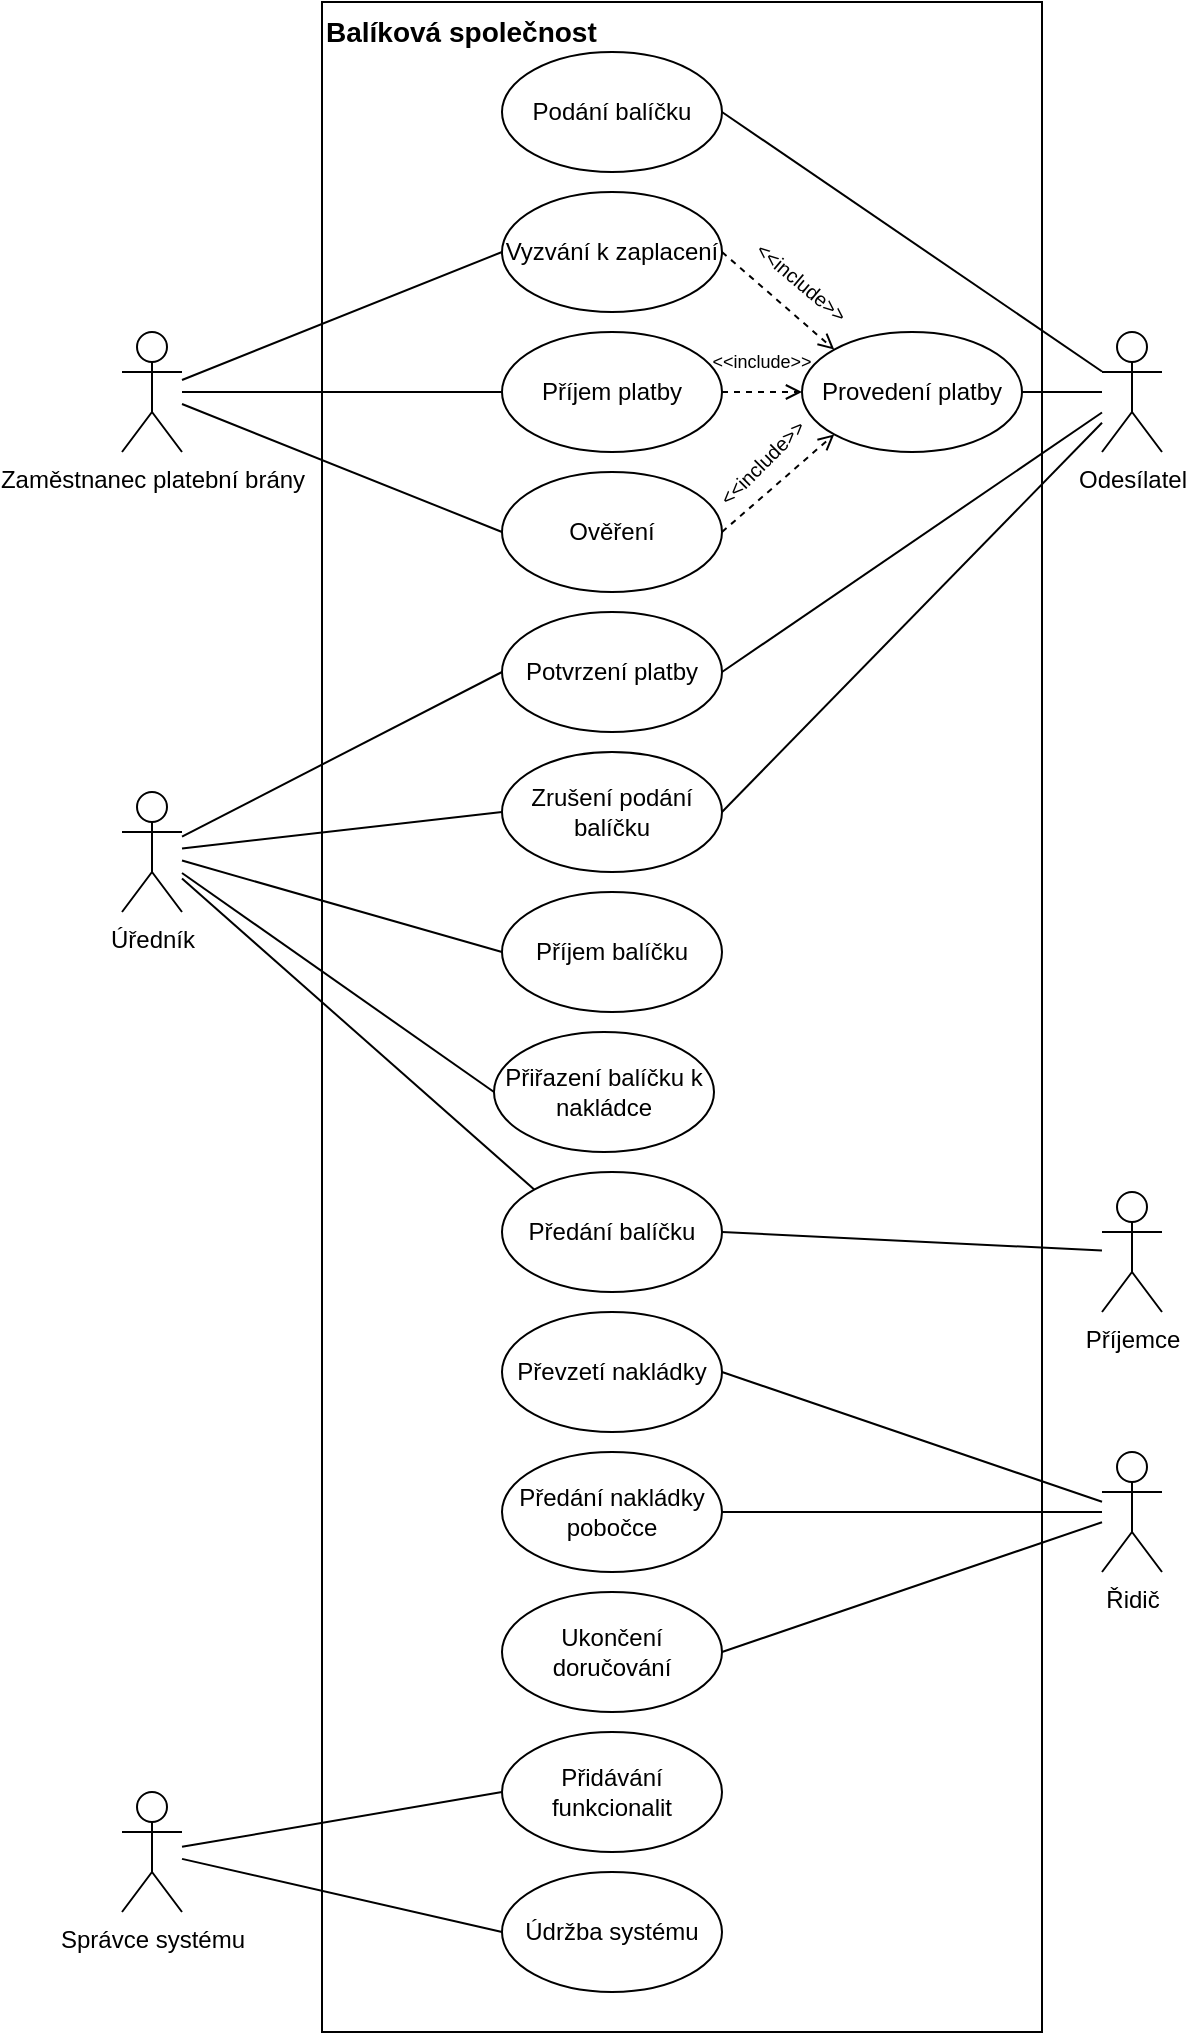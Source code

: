 <mxfile version="20.6.0" type="device"><diagram id="tyh3BbqqU5Aa6YJ-12lD" name="Stránka-1"><mxGraphModel dx="1422" dy="762" grid="1" gridSize="10" guides="1" tooltips="1" connect="1" arrows="1" fold="1" page="1" pageScale="1" pageWidth="827" pageHeight="1169" math="0" shadow="0"><root><mxCell id="0"/><mxCell id="1" parent="0"/><mxCell id="Qde1e1kA7MSNwPP84bWM-2" value="Odesílatel" style="shape=umlActor;verticalLabelPosition=bottom;verticalAlign=top;html=1;outlineConnect=0;" vertex="1" parent="1"><mxGeometry x="610" y="180" width="30" height="60" as="geometry"/></mxCell><mxCell id="Qde1e1kA7MSNwPP84bWM-3" value="Příjemce" style="shape=umlActor;verticalLabelPosition=bottom;verticalAlign=top;html=1;outlineConnect=0;" vertex="1" parent="1"><mxGeometry x="610" y="610" width="30" height="60" as="geometry"/></mxCell><mxCell id="Qde1e1kA7MSNwPP84bWM-4" value="Balíková společnost" style="rounded=0;whiteSpace=wrap;html=1;align=left;labelPosition=center;verticalLabelPosition=middle;verticalAlign=top;fontStyle=1;fontSize=14;" vertex="1" parent="1"><mxGeometry x="220" y="15" width="360" height="1015" as="geometry"/></mxCell><mxCell id="Qde1e1kA7MSNwPP84bWM-1" value="Podání balíčku" style="ellipse;whiteSpace=wrap;html=1;" vertex="1" parent="1"><mxGeometry x="310" y="40" width="110" height="60" as="geometry"/></mxCell><mxCell id="Qde1e1kA7MSNwPP84bWM-5" value="Zrušení podání balíčku" style="ellipse;whiteSpace=wrap;html=1;" vertex="1" parent="1"><mxGeometry x="310" y="390" width="110" height="60" as="geometry"/></mxCell><mxCell id="Qde1e1kA7MSNwPP84bWM-6" value="Provedení platby" style="ellipse;whiteSpace=wrap;html=1;" vertex="1" parent="1"><mxGeometry x="460" y="180" width="110" height="60" as="geometry"/></mxCell><mxCell id="Qde1e1kA7MSNwPP84bWM-7" value="Úředník" style="shape=umlActor;verticalLabelPosition=bottom;verticalAlign=top;html=1;outlineConnect=0;" vertex="1" parent="1"><mxGeometry x="120" y="410" width="30" height="60" as="geometry"/></mxCell><mxCell id="Qde1e1kA7MSNwPP84bWM-8" value="Příjem balíčku" style="ellipse;whiteSpace=wrap;html=1;" vertex="1" parent="1"><mxGeometry x="310" y="460" width="110" height="60" as="geometry"/></mxCell><mxCell id="Qde1e1kA7MSNwPP84bWM-9" value="Přiřazení balíčku k nakládce" style="ellipse;whiteSpace=wrap;html=1;" vertex="1" parent="1"><mxGeometry x="306" y="530" width="110" height="60" as="geometry"/></mxCell><mxCell id="Qde1e1kA7MSNwPP84bWM-10" value="" style="endArrow=none;html=1;rounded=0;fontSize=14;exitX=1;exitY=0.5;exitDx=0;exitDy=0;" edge="1" parent="1" source="Qde1e1kA7MSNwPP84bWM-1" target="Qde1e1kA7MSNwPP84bWM-2"><mxGeometry width="50" height="50" relative="1" as="geometry"><mxPoint x="520" y="280" as="sourcePoint"/><mxPoint x="510" y="160" as="targetPoint"/></mxGeometry></mxCell><mxCell id="Qde1e1kA7MSNwPP84bWM-11" value="" style="endArrow=none;html=1;rounded=0;fontSize=14;exitX=1;exitY=0.5;exitDx=0;exitDy=0;" edge="1" parent="1" source="Qde1e1kA7MSNwPP84bWM-6" target="Qde1e1kA7MSNwPP84bWM-2"><mxGeometry width="50" height="50" relative="1" as="geometry"><mxPoint x="410" y="130" as="sourcePoint"/><mxPoint x="570" y="200" as="targetPoint"/></mxGeometry></mxCell><mxCell id="Qde1e1kA7MSNwPP84bWM-12" value="Zaměstnanec platební brány" style="shape=umlActor;verticalLabelPosition=bottom;verticalAlign=top;html=1;outlineConnect=0;" vertex="1" parent="1"><mxGeometry x="120" y="180" width="30" height="60" as="geometry"/></mxCell><mxCell id="Qde1e1kA7MSNwPP84bWM-13" value="" style="endArrow=none;html=1;rounded=0;fontSize=14;exitX=0;exitY=0.5;exitDx=0;exitDy=0;" edge="1" parent="1" source="Qde1e1kA7MSNwPP84bWM-8" target="Qde1e1kA7MSNwPP84bWM-7"><mxGeometry width="50" height="50" relative="1" as="geometry"><mxPoint x="410" y="155" as="sourcePoint"/><mxPoint x="110" y="430" as="targetPoint"/></mxGeometry></mxCell><mxCell id="Qde1e1kA7MSNwPP84bWM-16" value="" style="endArrow=none;html=1;rounded=0;fontSize=14;exitX=1;exitY=0.5;exitDx=0;exitDy=0;" edge="1" parent="1" source="Qde1e1kA7MSNwPP84bWM-5" target="Qde1e1kA7MSNwPP84bWM-2"><mxGeometry width="50" height="50" relative="1" as="geometry"><mxPoint x="410" y="155" as="sourcePoint"/><mxPoint x="510" y="205" as="targetPoint"/></mxGeometry></mxCell><mxCell id="Qde1e1kA7MSNwPP84bWM-17" value="" style="endArrow=none;html=1;rounded=0;fontSize=14;exitX=0;exitY=0.5;exitDx=0;exitDy=0;" edge="1" parent="1" source="Qde1e1kA7MSNwPP84bWM-9" target="Qde1e1kA7MSNwPP84bWM-7"><mxGeometry width="50" height="50" relative="1" as="geometry"><mxPoint x="410" y="340" as="sourcePoint"/><mxPoint x="180" y="460" as="targetPoint"/></mxGeometry></mxCell><mxCell id="Qde1e1kA7MSNwPP84bWM-19" style="edgeStyle=orthogonalEdgeStyle;rounded=0;orthogonalLoop=1;jettySize=auto;html=1;exitX=0.5;exitY=1;exitDx=0;exitDy=0;fontSize=14;" edge="1" parent="1" source="Qde1e1kA7MSNwPP84bWM-9" target="Qde1e1kA7MSNwPP84bWM-9"><mxGeometry relative="1" as="geometry"/></mxCell><mxCell id="Qde1e1kA7MSNwPP84bWM-20" value="Potvrzení platby" style="ellipse;whiteSpace=wrap;html=1;" vertex="1" parent="1"><mxGeometry x="310" y="320" width="110" height="60" as="geometry"/></mxCell><mxCell id="Qde1e1kA7MSNwPP84bWM-24" value="" style="endArrow=none;html=1;rounded=0;fontSize=14;exitX=0;exitY=0.5;exitDx=0;exitDy=0;" edge="1" parent="1" source="Qde1e1kA7MSNwPP84bWM-20" target="Qde1e1kA7MSNwPP84bWM-7"><mxGeometry width="50" height="50" relative="1" as="geometry"><mxPoint x="430" y="240" as="sourcePoint"/><mxPoint x="120" y="410" as="targetPoint"/></mxGeometry></mxCell><mxCell id="Qde1e1kA7MSNwPP84bWM-25" value="" style="endArrow=none;html=1;rounded=0;fontSize=14;exitX=1;exitY=0.5;exitDx=0;exitDy=0;" edge="1" parent="1" source="Qde1e1kA7MSNwPP84bWM-20" target="Qde1e1kA7MSNwPP84bWM-2"><mxGeometry width="50" height="50" relative="1" as="geometry"><mxPoint x="460" y="180" as="sourcePoint"/><mxPoint x="520" y="190" as="targetPoint"/></mxGeometry></mxCell><mxCell id="Qde1e1kA7MSNwPP84bWM-26" value="Řidič" style="shape=umlActor;verticalLabelPosition=bottom;verticalAlign=top;html=1;outlineConnect=0;fontSize=12;" vertex="1" parent="1"><mxGeometry x="610" y="740" width="30" height="60" as="geometry"/></mxCell><mxCell id="Qde1e1kA7MSNwPP84bWM-27" value="Převzetí nakládky" style="ellipse;whiteSpace=wrap;html=1;" vertex="1" parent="1"><mxGeometry x="310" y="670" width="110" height="60" as="geometry"/></mxCell><mxCell id="Qde1e1kA7MSNwPP84bWM-28" value="Předání nakládky pobočce" style="ellipse;whiteSpace=wrap;html=1;" vertex="1" parent="1"><mxGeometry x="310" y="740" width="110" height="60" as="geometry"/></mxCell><mxCell id="Qde1e1kA7MSNwPP84bWM-29" value="" style="endArrow=none;html=1;rounded=0;fontSize=14;exitX=1;exitY=0.5;exitDx=0;exitDy=0;" edge="1" parent="1" source="Qde1e1kA7MSNwPP84bWM-28" target="Qde1e1kA7MSNwPP84bWM-26"><mxGeometry width="50" height="50" relative="1" as="geometry"><mxPoint x="520" y="670" as="sourcePoint"/><mxPoint x="530" y="570" as="targetPoint"/></mxGeometry></mxCell><mxCell id="Qde1e1kA7MSNwPP84bWM-30" value="" style="endArrow=none;html=1;rounded=0;fontSize=14;exitX=1;exitY=0.5;exitDx=0;exitDy=0;" edge="1" parent="1" source="Qde1e1kA7MSNwPP84bWM-27" target="Qde1e1kA7MSNwPP84bWM-26"><mxGeometry width="50" height="50" relative="1" as="geometry"><mxPoint x="490" y="540" as="sourcePoint"/><mxPoint x="530" y="540" as="targetPoint"/></mxGeometry></mxCell><mxCell id="Qde1e1kA7MSNwPP84bWM-31" value="" style="endArrow=none;html=1;rounded=0;fontSize=14;exitX=1;exitY=0.5;exitDx=0;exitDy=0;" edge="1" parent="1" source="Qde1e1kA7MSNwPP84bWM-56" target="Qde1e1kA7MSNwPP84bWM-3"><mxGeometry width="50" height="50" relative="1" as="geometry"><mxPoint x="460" y="670" as="sourcePoint"/><mxPoint x="540" y="660" as="targetPoint"/></mxGeometry></mxCell><mxCell id="Qde1e1kA7MSNwPP84bWM-32" value="Správce systému" style="shape=umlActor;verticalLabelPosition=bottom;verticalAlign=top;html=1;outlineConnect=0;" vertex="1" parent="1"><mxGeometry x="120" y="910" width="30" height="60" as="geometry"/></mxCell><mxCell id="Qde1e1kA7MSNwPP84bWM-34" value="Přidávání funkcionalit" style="ellipse;whiteSpace=wrap;html=1;" vertex="1" parent="1"><mxGeometry x="310" y="880" width="110" height="60" as="geometry"/></mxCell><mxCell id="Qde1e1kA7MSNwPP84bWM-35" value="Údržba systému" style="ellipse;whiteSpace=wrap;html=1;" vertex="1" parent="1"><mxGeometry x="310" y="950" width="110" height="60" as="geometry"/></mxCell><mxCell id="Qde1e1kA7MSNwPP84bWM-37" value="" style="endArrow=none;html=1;rounded=0;fontSize=14;entryX=0;entryY=0.5;entryDx=0;entryDy=0;" edge="1" parent="1" source="Qde1e1kA7MSNwPP84bWM-32" target="Qde1e1kA7MSNwPP84bWM-34"><mxGeometry width="50" height="50" relative="1" as="geometry"><mxPoint x="160" y="770" as="sourcePoint"/><mxPoint x="240" y="720" as="targetPoint"/></mxGeometry></mxCell><mxCell id="Qde1e1kA7MSNwPP84bWM-38" value="" style="endArrow=none;html=1;rounded=0;fontSize=14;entryX=0;entryY=0.5;entryDx=0;entryDy=0;" edge="1" parent="1" source="Qde1e1kA7MSNwPP84bWM-32" target="Qde1e1kA7MSNwPP84bWM-35"><mxGeometry width="50" height="50" relative="1" as="geometry"><mxPoint x="160" y="795" as="sourcePoint"/><mxPoint x="304" y="765" as="targetPoint"/></mxGeometry></mxCell><mxCell id="Qde1e1kA7MSNwPP84bWM-39" value="" style="endArrow=none;html=1;rounded=0;fontSize=14;exitX=0;exitY=0.5;exitDx=0;exitDy=0;" edge="1" parent="1" source="Qde1e1kA7MSNwPP84bWM-5" target="Qde1e1kA7MSNwPP84bWM-7"><mxGeometry width="50" height="50" relative="1" as="geometry"><mxPoint x="326.109" y="281.213" as="sourcePoint"/><mxPoint x="170" y="380.463" as="targetPoint"/></mxGeometry></mxCell><mxCell id="Qde1e1kA7MSNwPP84bWM-40" value="Ukončení doručování" style="ellipse;whiteSpace=wrap;html=1;" vertex="1" parent="1"><mxGeometry x="310" y="810" width="110" height="60" as="geometry"/></mxCell><mxCell id="Qde1e1kA7MSNwPP84bWM-41" value="" style="endArrow=none;html=1;rounded=0;fontSize=12;exitX=1;exitY=0.5;exitDx=0;exitDy=0;" edge="1" parent="1" source="Qde1e1kA7MSNwPP84bWM-40" target="Qde1e1kA7MSNwPP84bWM-26"><mxGeometry width="50" height="50" relative="1" as="geometry"><mxPoint x="490" y="720" as="sourcePoint"/><mxPoint x="540" y="670" as="targetPoint"/></mxGeometry></mxCell><mxCell id="Qde1e1kA7MSNwPP84bWM-42" value="Vyzvání k zaplacení" style="ellipse;whiteSpace=wrap;html=1;" vertex="1" parent="1"><mxGeometry x="310" y="110" width="110" height="60" as="geometry"/></mxCell><mxCell id="Qde1e1kA7MSNwPP84bWM-43" value="Příjem platby" style="ellipse;whiteSpace=wrap;html=1;" vertex="1" parent="1"><mxGeometry x="310" y="180" width="110" height="60" as="geometry"/></mxCell><mxCell id="Qde1e1kA7MSNwPP84bWM-44" value="Ověření" style="ellipse;whiteSpace=wrap;html=1;" vertex="1" parent="1"><mxGeometry x="310" y="250" width="110" height="60" as="geometry"/></mxCell><mxCell id="Qde1e1kA7MSNwPP84bWM-47" value="" style="endArrow=open;html=1;rounded=0;fontSize=12;endFill=0;dashed=1;entryX=0;entryY=1;entryDx=0;entryDy=0;exitX=1;exitY=0.5;exitDx=0;exitDy=0;" edge="1" parent="1" source="Qde1e1kA7MSNwPP84bWM-44" target="Qde1e1kA7MSNwPP84bWM-6"><mxGeometry width="50" height="50" relative="1" as="geometry"><mxPoint x="440" y="250" as="sourcePoint"/><mxPoint x="490" y="200" as="targetPoint"/></mxGeometry></mxCell><mxCell id="Qde1e1kA7MSNwPP84bWM-48" value="" style="endArrow=open;html=1;rounded=0;fontSize=12;endFill=0;dashed=1;entryX=0;entryY=0.5;entryDx=0;entryDy=0;exitX=1;exitY=0.5;exitDx=0;exitDy=0;" edge="1" parent="1" source="Qde1e1kA7MSNwPP84bWM-43" target="Qde1e1kA7MSNwPP84bWM-6"><mxGeometry width="50" height="50" relative="1" as="geometry"><mxPoint x="393.89" y="258.79" as="sourcePoint"/><mxPoint x="479.999" y="150.003" as="targetPoint"/></mxGeometry></mxCell><mxCell id="Qde1e1kA7MSNwPP84bWM-49" value="" style="endArrow=open;html=1;rounded=0;fontSize=12;endFill=0;dashed=1;entryX=0;entryY=0;entryDx=0;entryDy=0;exitX=1;exitY=0.5;exitDx=0;exitDy=0;" edge="1" parent="1" source="Qde1e1kA7MSNwPP84bWM-42" target="Qde1e1kA7MSNwPP84bWM-6"><mxGeometry width="50" height="50" relative="1" as="geometry"><mxPoint x="430" y="290" as="sourcePoint"/><mxPoint x="516.109" y="181.213" as="targetPoint"/></mxGeometry></mxCell><mxCell id="Qde1e1kA7MSNwPP84bWM-50" value="" style="endArrow=none;html=1;rounded=0;fontSize=12;entryX=0;entryY=0.5;entryDx=0;entryDy=0;" edge="1" parent="1" source="Qde1e1kA7MSNwPP84bWM-12" target="Qde1e1kA7MSNwPP84bWM-44"><mxGeometry width="50" height="50" relative="1" as="geometry"><mxPoint x="180" y="240" as="sourcePoint"/><mxPoint x="290" y="270" as="targetPoint"/></mxGeometry></mxCell><mxCell id="Qde1e1kA7MSNwPP84bWM-51" value="" style="endArrow=none;html=1;rounded=0;fontSize=12;entryX=0;entryY=0.5;entryDx=0;entryDy=0;" edge="1" parent="1" source="Qde1e1kA7MSNwPP84bWM-12"><mxGeometry width="50" height="50" relative="1" as="geometry"><mxPoint x="180" y="170" as="sourcePoint"/><mxPoint x="310" y="210" as="targetPoint"/></mxGeometry></mxCell><mxCell id="Qde1e1kA7MSNwPP84bWM-52" value="" style="endArrow=none;html=1;rounded=0;fontSize=12;entryX=0;entryY=0.5;entryDx=0;entryDy=0;" edge="1" parent="1" source="Qde1e1kA7MSNwPP84bWM-12" target="Qde1e1kA7MSNwPP84bWM-42"><mxGeometry width="50" height="50" relative="1" as="geometry"><mxPoint x="180" y="180" as="sourcePoint"/><mxPoint x="230" y="130" as="targetPoint"/></mxGeometry></mxCell><mxCell id="Qde1e1kA7MSNwPP84bWM-53" value="&amp;lt;&amp;lt;include&amp;gt;&amp;gt;" style="text;html=1;strokeColor=none;fillColor=none;align=center;verticalAlign=middle;whiteSpace=wrap;rounded=0;fontSize=10;rotation=-45;" vertex="1" parent="1"><mxGeometry x="410" y="230" width="60" height="30" as="geometry"/></mxCell><mxCell id="Qde1e1kA7MSNwPP84bWM-54" value="&amp;lt;&amp;lt;include&amp;gt;&amp;gt;" style="text;html=1;strokeColor=none;fillColor=none;align=center;verticalAlign=middle;whiteSpace=wrap;rounded=0;fontSize=9;" vertex="1" parent="1"><mxGeometry x="410" y="180" width="60" height="30" as="geometry"/></mxCell><mxCell id="Qde1e1kA7MSNwPP84bWM-55" value="&amp;lt;&amp;lt;include&amp;gt;&amp;gt;" style="text;html=1;strokeColor=none;fillColor=none;align=center;verticalAlign=middle;whiteSpace=wrap;rounded=0;fontSize=10;rotation=40;" vertex="1" parent="1"><mxGeometry x="430" y="140" width="60" height="30" as="geometry"/></mxCell><mxCell id="Qde1e1kA7MSNwPP84bWM-56" value="Předání balíčku" style="ellipse;whiteSpace=wrap;html=1;" vertex="1" parent="1"><mxGeometry x="310" y="600" width="110" height="60" as="geometry"/></mxCell><mxCell id="Qde1e1kA7MSNwPP84bWM-57" value="" style="endArrow=none;html=1;rounded=0;fontSize=14;exitX=0;exitY=0;exitDx=0;exitDy=0;" edge="1" parent="1" source="Qde1e1kA7MSNwPP84bWM-56" target="Qde1e1kA7MSNwPP84bWM-7"><mxGeometry width="50" height="50" relative="1" as="geometry"><mxPoint x="296" y="600" as="sourcePoint"/><mxPoint x="140" y="490.526" as="targetPoint"/></mxGeometry></mxCell></root></mxGraphModel></diagram></mxfile>